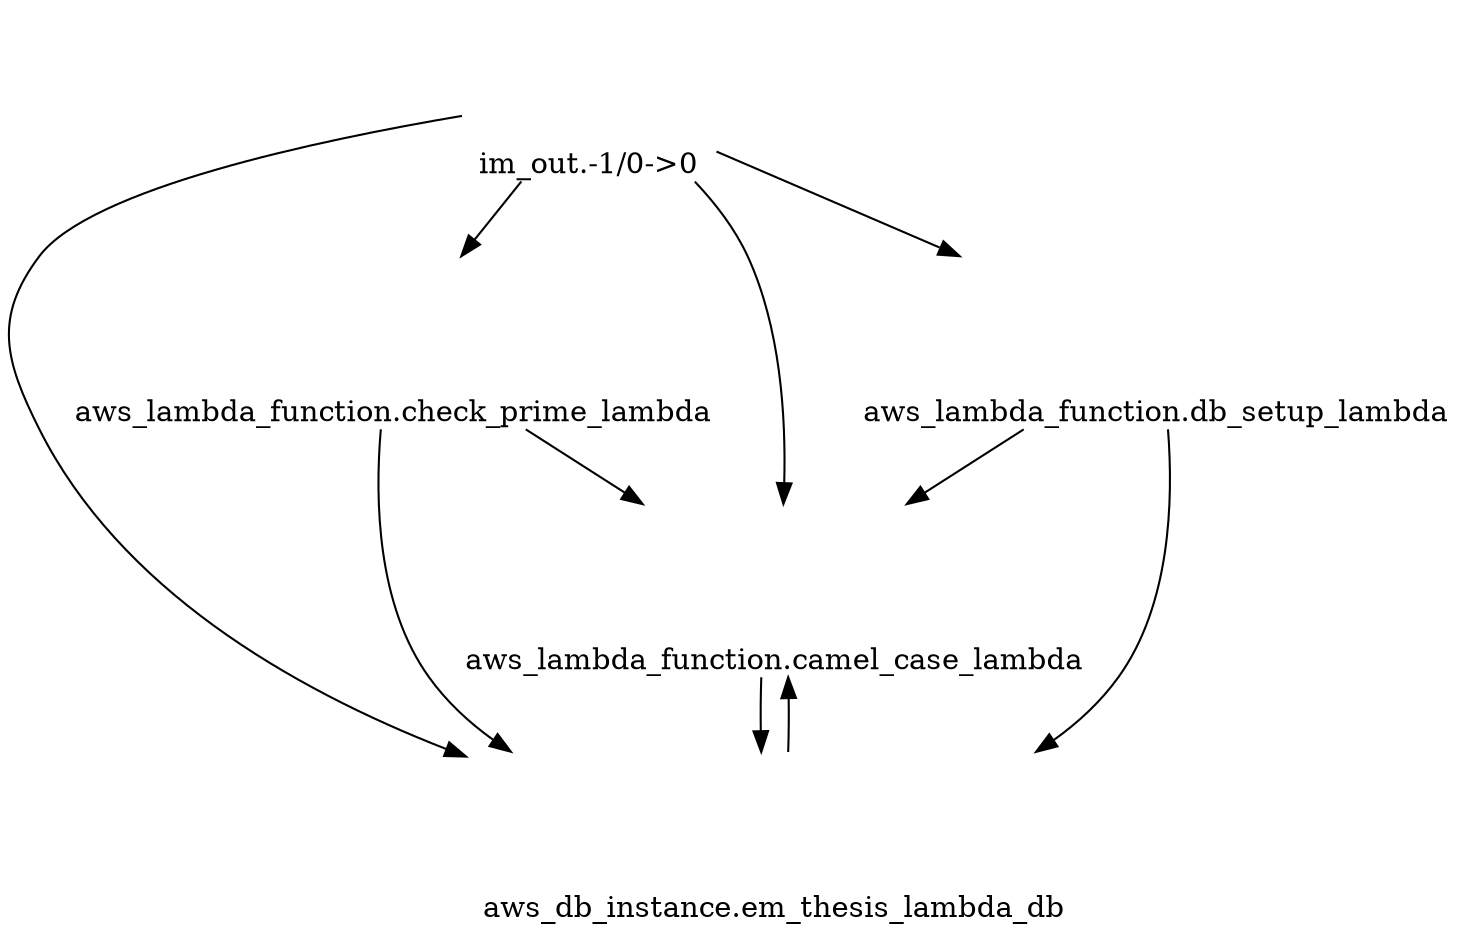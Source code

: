 strict digraph G {
	"aws_lambda_function.camel_case_lambda"->"aws_db_instance.em_thesis_lambda_db";
	"aws_db_instance.em_thesis_lambda_db"->"aws_lambda_function.camel_case_lambda";
	"aws_lambda_function.check_prime_lambda"->"aws_db_instance.em_thesis_lambda_db";
	"aws_lambda_function.check_prime_lambda"->"aws_lambda_function.camel_case_lambda";
	"aws_lambda_function.db_setup_lambda"->"aws_db_instance.em_thesis_lambda_db";
	"aws_lambda_function.db_setup_lambda"->"aws_lambda_function.camel_case_lambda";
	"im_out.-1/0->0"->"aws_lambda_function.camel_case_lambda";
	"im_out.-1/0->0"->"aws_db_instance.em_thesis_lambda_db";
	"im_out.-1/0->0"->"aws_lambda_function.check_prime_lambda";
	"im_out.-1/0->0"->"aws_lambda_function.db_setup_lambda";
	"aws_db_instance.em_thesis_lambda_db" [ height=1.15, image="/Users/emanuelmak/Library/Caches/inframap/assets/aws/Database/Amazon-RDS.png", imagepos=tc, labelloc=b, shape=plaintext ];
	"aws_lambda_function.camel_case_lambda" [ height=1.15, image="/Users/emanuelmak/Library/Caches/inframap/assets/aws/Compute/AWS-Lambda_Lambda-Function_light-bg.png", imagepos=tc, labelloc=b, shape=plaintext ];
	"aws_lambda_function.check_prime_lambda" [ height=1.15, image="/Users/emanuelmak/Library/Caches/inframap/assets/aws/Compute/AWS-Lambda_Lambda-Function_light-bg.png", imagepos=tc, labelloc=b, shape=plaintext ];
	"aws_lambda_function.db_setup_lambda" [ height=1.15, image="/Users/emanuelmak/Library/Caches/inframap/assets/aws/Compute/AWS-Lambda_Lambda-Function_light-bg.png", imagepos=tc, labelloc=b, shape=plaintext ];
	"im_out.-1/0->0" [ height=1.15, image="/Users/emanuelmak/Library/Caches/inframap/assets/im/baseline_cloud_queue_black.png", imagepos=tc, labelloc=b, shape=plaintext ];

}
